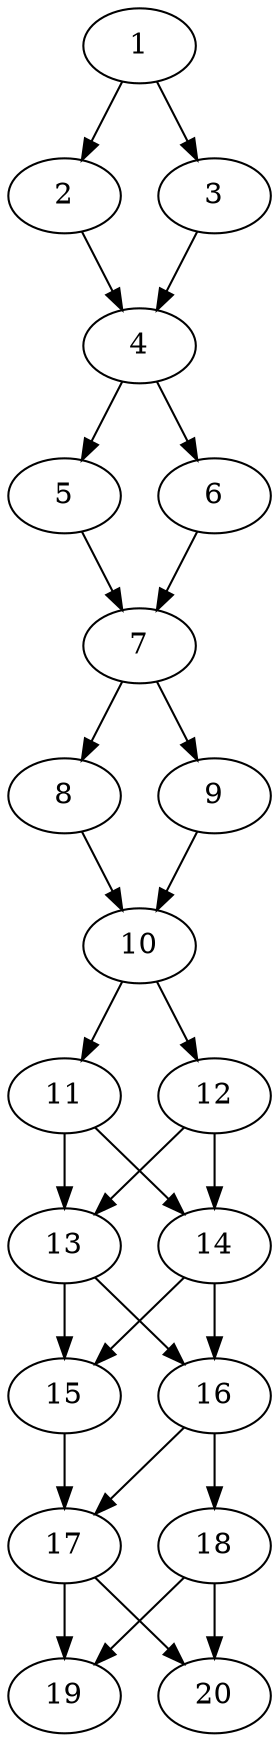 // DAG automatically generated by daggen at Thu Oct  3 13:58:42 2019
// ./daggen --dot -n 20 --ccr 0.3 --fat 0.3 --regular 0.7 --density 0.9 --mindata 5242880 --maxdata 52428800 
digraph G {
  1 [size="152726187", alpha="0.06", expect_size="45817856"] 
  1 -> 2 [size ="45817856"]
  1 -> 3 [size ="45817856"]
  2 [size="165829973", alpha="0.04", expect_size="49748992"] 
  2 -> 4 [size ="49748992"]
  3 [size="76103680", alpha="0.07", expect_size="22831104"] 
  3 -> 4 [size ="22831104"]
  4 [size="23070720", alpha="0.15", expect_size="6921216"] 
  4 -> 5 [size ="6921216"]
  4 -> 6 [size ="6921216"]
  5 [size="42850987", alpha="0.17", expect_size="12855296"] 
  5 -> 7 [size ="12855296"]
  6 [size="70328320", alpha="0.10", expect_size="21098496"] 
  6 -> 7 [size ="21098496"]
  7 [size="18032640", alpha="0.10", expect_size="5409792"] 
  7 -> 8 [size ="5409792"]
  7 -> 9 [size ="5409792"]
  8 [size="74045440", alpha="0.16", expect_size="22213632"] 
  8 -> 10 [size ="22213632"]
  9 [size="155576320", alpha="0.10", expect_size="46672896"] 
  9 -> 10 [size ="46672896"]
  10 [size="145691307", alpha="0.01", expect_size="43707392"] 
  10 -> 11 [size ="43707392"]
  10 -> 12 [size ="43707392"]
  11 [size="116623360", alpha="0.02", expect_size="34987008"] 
  11 -> 13 [size ="34987008"]
  11 -> 14 [size ="34987008"]
  12 [size="167454720", alpha="0.06", expect_size="50236416"] 
  12 -> 13 [size ="50236416"]
  12 -> 14 [size ="50236416"]
  13 [size="43560960", alpha="0.13", expect_size="13068288"] 
  13 -> 15 [size ="13068288"]
  13 -> 16 [size ="13068288"]
  14 [size="101147307", alpha="0.10", expect_size="30344192"] 
  14 -> 15 [size ="30344192"]
  14 -> 16 [size ="30344192"]
  15 [size="62030507", alpha="0.19", expect_size="18609152"] 
  15 -> 17 [size ="18609152"]
  16 [size="38980267", alpha="0.12", expect_size="11694080"] 
  16 -> 17 [size ="11694080"]
  16 -> 18 [size ="11694080"]
  17 [size="117497173", alpha="0.14", expect_size="35249152"] 
  17 -> 19 [size ="35249152"]
  17 -> 20 [size ="35249152"]
  18 [size="38331733", alpha="0.15", expect_size="11499520"] 
  18 -> 19 [size ="11499520"]
  18 -> 20 [size ="11499520"]
  19 [size="160300373", alpha="0.04", expect_size="48090112"] 
  20 [size="84121600", alpha="0.04", expect_size="25236480"] 
}
